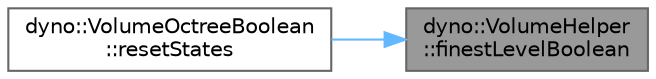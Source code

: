 digraph "dyno::VolumeHelper::finestLevelBoolean"
{
 // LATEX_PDF_SIZE
  bgcolor="transparent";
  edge [fontname=Helvetica,fontsize=10,labelfontname=Helvetica,labelfontsize=10];
  node [fontname=Helvetica,fontsize=10,shape=box,height=0.2,width=0.4];
  rankdir="RL";
  Node1 [id="Node000001",label="dyno::VolumeHelper\l::finestLevelBoolean",height=0.2,width=0.4,color="gray40", fillcolor="grey60", style="filled", fontcolor="black",tooltip=" "];
  Node1 -> Node2 [id="edge1_Node000001_Node000002",dir="back",color="steelblue1",style="solid",tooltip=" "];
  Node2 [id="Node000002",label="dyno::VolumeOctreeBoolean\l::resetStates",height=0.2,width=0.4,color="grey40", fillcolor="white", style="filled",URL="$classdyno_1_1_volume_octree_boolean.html#a48bdd9e9cf8f03faaf9c195c2109e271",tooltip=" "];
}
